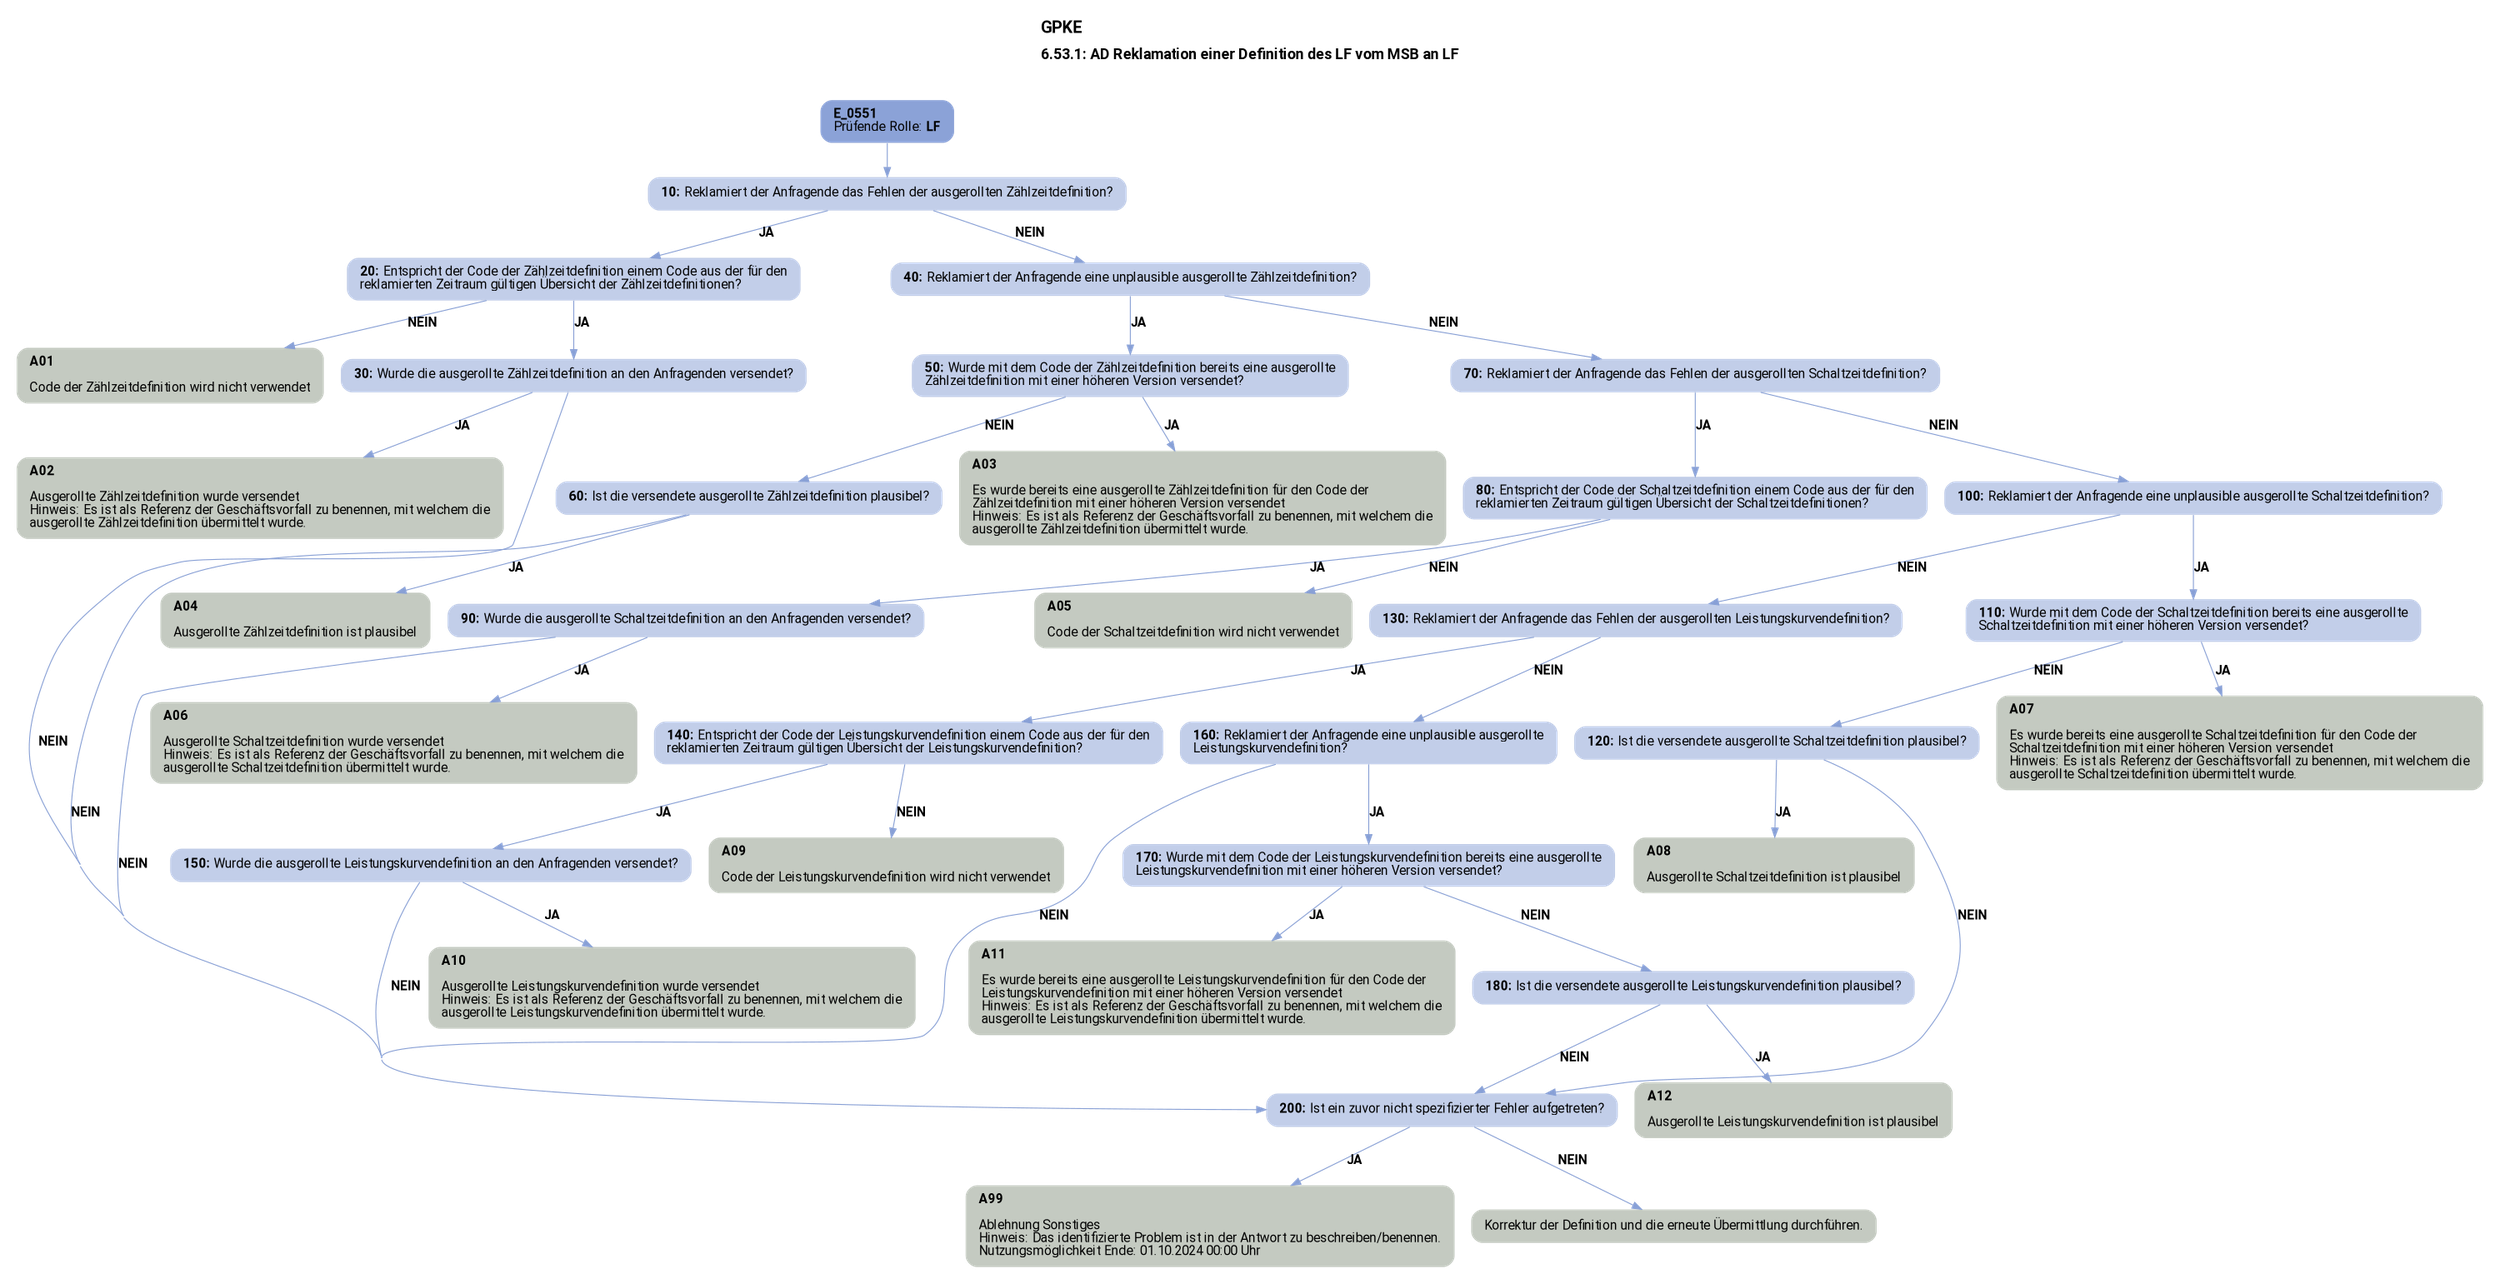 digraph D {
    labelloc="t";
    label=<<B><FONT POINT-SIZE="18">GPKE</FONT></B><BR align="left"/><BR/><B><FONT POINT-SIZE="16">6.53.1: AD Reklamation einer Definition des LF vom MSB an LF</FONT></B><BR align="left"/><BR/><BR/><BR/>>;
    ratio="compress";
    concentrate=true;
    pack=true;
    rankdir=TB;
    packmode="array";
    size="20,20";
    fontsize=12;
    pad=0.25;
    "Start" [margin="0.2,0.12", shape=box, style="filled,rounded", penwidth=0.0, fillcolor="#8ba2d7", label=<<B>E_0551</B><BR align="left"/><FONT>Prüfende Rolle: <B>LF</B></FONT><BR align="center"/>>, fontname="Roboto, sans-serif"];
    "10" [margin="0.2,0.12", shape=box, style="filled,rounded", penwidth=0.0, fillcolor="#c2cee9", label=<<B>10: </B>Reklamiert der Anfragende das Fehlen der ausgerollten Zählzeitdefinition?<BR align="left"/>>, fontname="Roboto, sans-serif"];
    "20" [margin="0.2,0.12", shape=box, style="filled,rounded", penwidth=0.0, fillcolor="#c2cee9", label=<<B>20: </B>Entspricht der Code der Zählzeitdefinition einem Code aus der für den<BR align="left"/>reklamierten Zeitraum gültigen Übersicht der Zählzeitdefinitionen?<BR align="left"/>>, fontname="Roboto, sans-serif"];
    "A01" [margin="0.2,0.12", shape=box, style="filled,rounded", penwidth=0.0, fillcolor="#c4cac1", label=<<B>A01</B><BR align="left"/><BR align="left"/><FONT>Code der Zählzeitdefinition wird nicht verwendet<BR align="left"/></FONT>>, fontname="Roboto, sans-serif"];
    "30" [margin="0.2,0.12", shape=box, style="filled,rounded", penwidth=0.0, fillcolor="#c2cee9", label=<<B>30: </B>Wurde die ausgerollte Zählzeitdefinition an den Anfragenden versendet?<BR align="left"/>>, fontname="Roboto, sans-serif"];
    "A02" [margin="0.2,0.12", shape=box, style="filled,rounded", penwidth=0.0, fillcolor="#c4cac1", label=<<B>A02</B><BR align="left"/><BR align="left"/><FONT>Ausgerollte Zählzeitdefinition wurde versendet<BR align="left"/>Hinweis: Es ist als Referenz der Geschäftsvorfall zu benennen, mit welchem die<BR align="left"/>ausgerollte Zählzeitdefinition übermittelt wurde.<BR align="left"/></FONT>>, fontname="Roboto, sans-serif"];
    "40" [margin="0.2,0.12", shape=box, style="filled,rounded", penwidth=0.0, fillcolor="#c2cee9", label=<<B>40: </B>Reklamiert der Anfragende eine unplausible ausgerollte Zählzeitdefinition?<BR align="left"/>>, fontname="Roboto, sans-serif"];
    "50" [margin="0.2,0.12", shape=box, style="filled,rounded", penwidth=0.0, fillcolor="#c2cee9", label=<<B>50: </B>Wurde mit dem Code der Zählzeitdefinition bereits eine ausgerollte<BR align="left"/>Zählzeitdefinition mit einer höheren Version versendet?<BR align="left"/>>, fontname="Roboto, sans-serif"];
    "A03" [margin="0.2,0.12", shape=box, style="filled,rounded", penwidth=0.0, fillcolor="#c4cac1", label=<<B>A03</B><BR align="left"/><BR align="left"/><FONT>Es wurde bereits eine ausgerollte Zählzeitdefinition für den Code der<BR align="left"/>Zählzeitdefinition mit einer höheren Version versendet<BR align="left"/>Hinweis: Es ist als Referenz der Geschäftsvorfall zu benennen, mit welchem die<BR align="left"/>ausgerollte Zählzeitdefinition übermittelt wurde.<BR align="left"/></FONT>>, fontname="Roboto, sans-serif"];
    "60" [margin="0.2,0.12", shape=box, style="filled,rounded", penwidth=0.0, fillcolor="#c2cee9", label=<<B>60: </B>Ist die versendete ausgerollte Zählzeitdefinition plausibel?<BR align="left"/>>, fontname="Roboto, sans-serif"];
    "A04" [margin="0.2,0.12", shape=box, style="filled,rounded", penwidth=0.0, fillcolor="#c4cac1", label=<<B>A04</B><BR align="left"/><BR align="left"/><FONT>Ausgerollte Zählzeitdefinition ist plausibel<BR align="left"/></FONT>>, fontname="Roboto, sans-serif"];
    "70" [margin="0.2,0.12", shape=box, style="filled,rounded", penwidth=0.0, fillcolor="#c2cee9", label=<<B>70: </B>Reklamiert der Anfragende das Fehlen der ausgerollten Schaltzeitdefinition?<BR align="left"/>>, fontname="Roboto, sans-serif"];
    "80" [margin="0.2,0.12", shape=box, style="filled,rounded", penwidth=0.0, fillcolor="#c2cee9", label=<<B>80: </B>Entspricht der Code der Schaltzeitdefinition einem Code aus der für den<BR align="left"/>reklamierten Zeitraum gültigen Übersicht der Schaltzeitdefinitionen?<BR align="left"/>>, fontname="Roboto, sans-serif"];
    "A05" [margin="0.2,0.12", shape=box, style="filled,rounded", penwidth=0.0, fillcolor="#c4cac1", label=<<B>A05</B><BR align="left"/><BR align="left"/><FONT>Code der Schaltzeitdefinition wird nicht verwendet<BR align="left"/></FONT>>, fontname="Roboto, sans-serif"];
    "90" [margin="0.2,0.12", shape=box, style="filled,rounded", penwidth=0.0, fillcolor="#c2cee9", label=<<B>90: </B>Wurde die ausgerollte Schaltzeitdefinition an den Anfragenden versendet?<BR align="left"/>>, fontname="Roboto, sans-serif"];
    "A06" [margin="0.2,0.12", shape=box, style="filled,rounded", penwidth=0.0, fillcolor="#c4cac1", label=<<B>A06</B><BR align="left"/><BR align="left"/><FONT>Ausgerollte Schaltzeitdefinition wurde versendet<BR align="left"/>Hinweis: Es ist als Referenz der Geschäftsvorfall zu benennen, mit welchem die<BR align="left"/>ausgerollte Schaltzeitdefinition übermittelt wurde.<BR align="left"/></FONT>>, fontname="Roboto, sans-serif"];
    "100" [margin="0.2,0.12", shape=box, style="filled,rounded", penwidth=0.0, fillcolor="#c2cee9", label=<<B>100: </B>Reklamiert der Anfragende eine unplausible ausgerollte Schaltzeitdefinition?<BR align="left"/>>, fontname="Roboto, sans-serif"];
    "110" [margin="0.2,0.12", shape=box, style="filled,rounded", penwidth=0.0, fillcolor="#c2cee9", label=<<B>110: </B>Wurde mit dem Code der Schaltzeitdefinition bereits eine ausgerollte<BR align="left"/>Schaltzeitdefinition mit einer höheren Version versendet?<BR align="left"/>>, fontname="Roboto, sans-serif"];
    "A07" [margin="0.2,0.12", shape=box, style="filled,rounded", penwidth=0.0, fillcolor="#c4cac1", label=<<B>A07</B><BR align="left"/><BR align="left"/><FONT>Es wurde bereits eine ausgerollte Schaltzeitdefinition für den Code der<BR align="left"/>Schaltzeitdefinition mit einer höheren Version versendet<BR align="left"/>Hinweis: Es ist als Referenz der Geschäftsvorfall zu benennen, mit welchem die<BR align="left"/>ausgerollte Schaltzeitdefinition übermittelt wurde.<BR align="left"/></FONT>>, fontname="Roboto, sans-serif"];
    "120" [margin="0.2,0.12", shape=box, style="filled,rounded", penwidth=0.0, fillcolor="#c2cee9", label=<<B>120: </B>Ist die versendete ausgerollte Schaltzeitdefinition plausibel?<BR align="left"/>>, fontname="Roboto, sans-serif"];
    "A08" [margin="0.2,0.12", shape=box, style="filled,rounded", penwidth=0.0, fillcolor="#c4cac1", label=<<B>A08</B><BR align="left"/><BR align="left"/><FONT>Ausgerollte Schaltzeitdefinition ist plausibel<BR align="left"/></FONT>>, fontname="Roboto, sans-serif"];
    "130" [margin="0.2,0.12", shape=box, style="filled,rounded", penwidth=0.0, fillcolor="#c2cee9", label=<<B>130: </B>Reklamiert der Anfragende das Fehlen der ausgerollten Leistungskurvendefinition?<BR align="left"/>>, fontname="Roboto, sans-serif"];
    "140" [margin="0.2,0.12", shape=box, style="filled,rounded", penwidth=0.0, fillcolor="#c2cee9", label=<<B>140: </B>Entspricht der Code der Leistungskurvendefinition einem Code aus der für den<BR align="left"/>reklamierten Zeitraum gültigen Übersicht der Leistungskurvendefinition?<BR align="left"/>>, fontname="Roboto, sans-serif"];
    "A09" [margin="0.2,0.12", shape=box, style="filled,rounded", penwidth=0.0, fillcolor="#c4cac1", label=<<B>A09</B><BR align="left"/><BR align="left"/><FONT>Code der Leistungskurvendefinition wird nicht verwendet<BR align="left"/></FONT>>, fontname="Roboto, sans-serif"];
    "150" [margin="0.2,0.12", shape=box, style="filled,rounded", penwidth=0.0, fillcolor="#c2cee9", label=<<B>150: </B>Wurde die ausgerollte Leistungskurvendefinition an den Anfragenden versendet?<BR align="left"/>>, fontname="Roboto, sans-serif"];
    "A10" [margin="0.2,0.12", shape=box, style="filled,rounded", penwidth=0.0, fillcolor="#c4cac1", label=<<B>A10</B><BR align="left"/><BR align="left"/><FONT>Ausgerollte Leistungskurvendefinition wurde versendet<BR align="left"/>Hinweis: Es ist als Referenz der Geschäftsvorfall zu benennen, mit welchem die<BR align="left"/>ausgerollte Leistungskurvendefinition übermittelt wurde.<BR align="left"/></FONT>>, fontname="Roboto, sans-serif"];
    "160" [margin="0.2,0.12", shape=box, style="filled,rounded", penwidth=0.0, fillcolor="#c2cee9", label=<<B>160: </B>Reklamiert der Anfragende eine unplausible ausgerollte<BR align="left"/>Leistungskurvendefinition?<BR align="left"/>>, fontname="Roboto, sans-serif"];
    "170" [margin="0.2,0.12", shape=box, style="filled,rounded", penwidth=0.0, fillcolor="#c2cee9", label=<<B>170: </B>Wurde mit dem Code der Leistungskurvendefinition bereits eine ausgerollte<BR align="left"/>Leistungskurvendefinition mit einer höheren Version versendet?<BR align="left"/>>, fontname="Roboto, sans-serif"];
    "A11" [margin="0.2,0.12", shape=box, style="filled,rounded", penwidth=0.0, fillcolor="#c4cac1", label=<<B>A11</B><BR align="left"/><BR align="left"/><FONT>Es wurde bereits eine ausgerollte Leistungskurvendefinition für den Code der<BR align="left"/>Leistungskurvendefinition mit einer höheren Version versendet<BR align="left"/>Hinweis: Es ist als Referenz der Geschäftsvorfall zu benennen, mit welchem die<BR align="left"/>ausgerollte Leistungskurvendefinition übermittelt wurde.<BR align="left"/></FONT>>, fontname="Roboto, sans-serif"];
    "180" [margin="0.2,0.12", shape=box, style="filled,rounded", penwidth=0.0, fillcolor="#c2cee9", label=<<B>180: </B>Ist die versendete ausgerollte Leistungskurvendefinition plausibel?<BR align="left"/>>, fontname="Roboto, sans-serif"];
    "A12" [margin="0.2,0.12", shape=box, style="filled,rounded", penwidth=0.0, fillcolor="#c4cac1", label=<<B>A12</B><BR align="left"/><BR align="left"/><FONT>Ausgerollte Leistungskurvendefinition ist plausibel<BR align="left"/></FONT>>, fontname="Roboto, sans-serif"];
    "200" [margin="0.2,0.12", shape=box, style="filled,rounded", penwidth=0.0, fillcolor="#c2cee9", label=<<B>200: </B>Ist ein zuvor nicht spezifizierter Fehler aufgetreten?<BR align="left"/>>, fontname="Roboto, sans-serif"];
    "A99" [margin="0.2,0.12", shape=box, style="filled,rounded", penwidth=0.0, fillcolor="#c4cac1", label=<<B>A99</B><BR align="left"/><BR align="left"/><FONT>Ablehnung Sonstiges<BR align="left"/>Hinweis: Das identifizierte Problem ist in der Antwort zu beschreiben/benennen.<BR align="left"/>Nutzungsmöglichkeit Ende: 01.10.2024 00:00 Uhr<BR align="left"/></FONT>>, fontname="Roboto, sans-serif"];
    "Korrektur der Definition und die erneute Übermittlung durchführen." [margin="0.2,0.12", shape=box, style="filled,rounded", penwidth=0.0, fillcolor="#c4cac1", label=<<FONT>Korrektur der Definition und die erneute Übermittlung durchführen.<BR align="left"/></FONT>>, fontname="Roboto, sans-serif"];

    "Start" -> "10" [color="#88a0d6"];
    "10" -> "20" [label=<<B>JA</B>>, color="#88a0d6", fontname="Roboto, sans-serif"];
    "10" -> "40" [label=<<B>NEIN</B>>, color="#88a0d6", fontname="Roboto, sans-serif"];
    "20" -> "A01" [label=<<B>NEIN</B>>, color="#88a0d6", fontname="Roboto, sans-serif"];
    "20" -> "30" [label=<<B>JA</B>>, color="#88a0d6", fontname="Roboto, sans-serif"];
    "30" -> "A02" [label=<<B>JA</B>>, color="#88a0d6", fontname="Roboto, sans-serif"];
    "30" -> "200" [label=<<B>NEIN</B>>, color="#88a0d6", fontname="Roboto, sans-serif"];
    "40" -> "50" [label=<<B>JA</B>>, color="#88a0d6", fontname="Roboto, sans-serif"];
    "40" -> "70" [label=<<B>NEIN</B>>, color="#88a0d6", fontname="Roboto, sans-serif"];
    "50" -> "A03" [label=<<B>JA</B>>, color="#88a0d6", fontname="Roboto, sans-serif"];
    "50" -> "60" [label=<<B>NEIN</B>>, color="#88a0d6", fontname="Roboto, sans-serif"];
    "60" -> "A04" [label=<<B>JA</B>>, color="#88a0d6", fontname="Roboto, sans-serif"];
    "60" -> "200" [label=<<B>NEIN</B>>, color="#88a0d6", fontname="Roboto, sans-serif"];
    "70" -> "80" [label=<<B>JA</B>>, color="#88a0d6", fontname="Roboto, sans-serif"];
    "70" -> "100" [label=<<B>NEIN</B>>, color="#88a0d6", fontname="Roboto, sans-serif"];
    "80" -> "A05" [label=<<B>NEIN</B>>, color="#88a0d6", fontname="Roboto, sans-serif"];
    "80" -> "90" [label=<<B>JA</B>>, color="#88a0d6", fontname="Roboto, sans-serif"];
    "90" -> "A06" [label=<<B>JA</B>>, color="#88a0d6", fontname="Roboto, sans-serif"];
    "90" -> "200" [label=<<B>NEIN</B>>, color="#88a0d6", fontname="Roboto, sans-serif"];
    "100" -> "110" [label=<<B>JA</B>>, color="#88a0d6", fontname="Roboto, sans-serif"];
    "100" -> "130" [label=<<B>NEIN</B>>, color="#88a0d6", fontname="Roboto, sans-serif"];
    "110" -> "A07" [label=<<B>JA</B>>, color="#88a0d6", fontname="Roboto, sans-serif"];
    "110" -> "120" [label=<<B>NEIN</B>>, color="#88a0d6", fontname="Roboto, sans-serif"];
    "120" -> "A08" [label=<<B>JA</B>>, color="#88a0d6", fontname="Roboto, sans-serif"];
    "120" -> "200" [label=<<B>NEIN</B>>, color="#88a0d6", fontname="Roboto, sans-serif"];
    "130" -> "140" [label=<<B>JA</B>>, color="#88a0d6", fontname="Roboto, sans-serif"];
    "130" -> "160" [label=<<B>NEIN</B>>, color="#88a0d6", fontname="Roboto, sans-serif"];
    "140" -> "A09" [label=<<B>NEIN</B>>, color="#88a0d6", fontname="Roboto, sans-serif"];
    "140" -> "150" [label=<<B>JA</B>>, color="#88a0d6", fontname="Roboto, sans-serif"];
    "150" -> "A10" [label=<<B>JA</B>>, color="#88a0d6", fontname="Roboto, sans-serif"];
    "150" -> "200" [label=<<B>NEIN</B>>, color="#88a0d6", fontname="Roboto, sans-serif"];
    "160" -> "170" [label=<<B>JA</B>>, color="#88a0d6", fontname="Roboto, sans-serif"];
    "160" -> "200" [label=<<B>NEIN</B>>, color="#88a0d6", fontname="Roboto, sans-serif"];
    "170" -> "A11" [label=<<B>JA</B>>, color="#88a0d6", fontname="Roboto, sans-serif"];
    "170" -> "180" [label=<<B>NEIN</B>>, color="#88a0d6", fontname="Roboto, sans-serif"];
    "180" -> "A12" [label=<<B>JA</B>>, color="#88a0d6", fontname="Roboto, sans-serif"];
    "180" -> "200" [label=<<B>NEIN</B>>, color="#88a0d6", fontname="Roboto, sans-serif"];
    "200" -> "A99" [label=<<B>JA</B>>, color="#88a0d6", fontname="Roboto, sans-serif"];
    "200" -> "Korrektur der Definition und die erneute Übermittlung durchführen." [label=<<B>NEIN</B>>, color="#88a0d6", fontname="Roboto, sans-serif"];

    bgcolor="transparent";
fontname="Roboto, sans-serif";
}